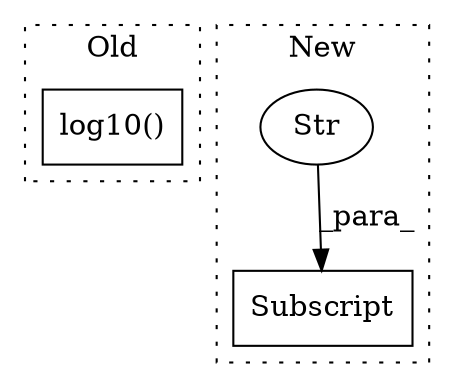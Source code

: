 digraph G {
subgraph cluster0 {
1 [label="log10()" a="75" s="2568,2610" l="9,1" shape="box"];
label = "Old";
style="dotted";
}
subgraph cluster1 {
2 [label="Subscript" a="63" s="2716,0" l="10,0" shape="box"];
3 [label="Str" a="66" s="2721" l="4" shape="ellipse"];
label = "New";
style="dotted";
}
3 -> 2 [label="_para_"];
}